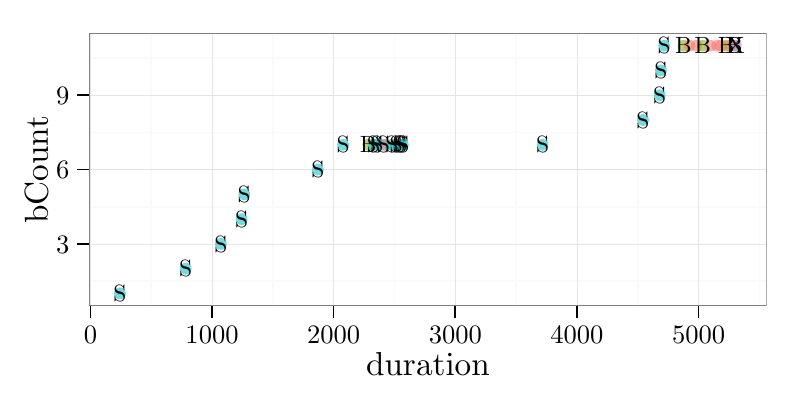 % Created by tikzDevice version 0.6.2 on 2013-04-30 04:23:15.923
% !TEX encoding = UTF-8 Unicode

\documentclass{article}
\nonstopmode

\usepackage{tikz}

\usepackage[active,tightpage,psfixbb]{preview}

\PreviewEnvironment{pgfpicture}

\setlength\PreviewBorder{0pt}

\newcommand{\SweaveOpts}[1]{}  % do not interfere with LaTeX
\newcommand{\SweaveInput}[1]{} % because they are not real TeX commands
\newcommand{\Sexpr}[1]{}       % will only be parsed by R


%Change "article" to "report" to get rid of page number on title page
\usepackage{amsmath,amsfonts,amsthm,amssymb}
\usepackage{tikz}
\usetikzlibrary{backgrounds}
\usepackage{setspace}
\usepackage{Tabbing}
\usepackage{fancyhdr}
\usepackage{lastpage}
\usepackage{lstlinebgrd}
\usepackage{extramarks}
\usepackage{longtable}
\usepackage{chngpage}
\usepackage{soul,color}
\usepackage{color}
\usepackage{graphicx,float,wrapfig}
\usepackage{amsmath,amssymb, rotating}
%\usepackage{minted}
\usepackage{epsfig}
\usepackage{animate}
\usepackage{array}
\usepackage{graphics, color}
\usepackage{graphicx}
\usepackage{epsfig}
\usepackage{setspace}
\usepackage{verbatim}
\usepackage{url}
\usepackage[margin=1.0in]{geometry}

\definecolor{knitrfg}{rgb}{0.2, 0.2, 0.2}
\newcommand{\blue}[1]{{\color{blue} #1}}
\newcommand{\red}[1]{{\color{red} #1}}
\newcommand{\distas}[1]{%
  \savebox{\mybox}{\hbox{\kern3pt$\scriptstyle#1$\kern3pt}}%
  \savebox{\mysim}{\hbox{$\sim$}}%
  \mathbin{\overset{#1}{\kern\z \resizebox{\wd\mybox}{\ht\mysim}{$\sim$}}}%
}
\newcommand{\mytilde}{\raise.17ex\hbox{$\scriptstyle\mathtt{\sim}$}} 

% In case you need to adjust margins:
\topmargin=-0.45in      %
\evensidemargin=0in     %
\oddsidemargin=0in      %
\textwidth=6.5in        %
\textheight=9.0in       %
\headsep=0.25in         %

%Course Information
\newcommand{\Semester}{April and May 2013}
\newcommand{\CourseShort}{DMC 2013}
\newcommand{\CourseLong}{Data Mining Cup Competition 2013}

%Instructor Information
\newcommand{\InstructorLong}{Iowa State University of Science and Technology}
\newcommand{\InstructorShort}{ISU}

%My Information
\newcommand{\WritersLong}{Corey Lanker, Fangfang Liu, Jia Liu, Ian Mouzon, Wei Zhang, Wen Zhou}
\newcommand{\WritersShort}{Lanker, Liu, Liu, Mouzon, Zhang, Zhou}
\newcommand{\WritersContact}{\blue{imouzon@iastate.edu}}

%Homework Information
\newcommand{\homeworkTitle}{Prediction of Orders}
\newcommand{\homeworkDueDate}{April and May 2013}
\newcommand{\homeworkCreationDate}{\date{}}
\newcommand{\homeworkTopics}{}

% Setup the header and footer
\pagestyle{fancy}                                                       %
\lhead{\CourseShort:  \InstructorShort}                                                 %
\chead{\homeworkTitle}  %
\rhead{\WritersShort \firstxmark}                                                     %
\lfoot{\lastxmark}                                                      %
\cfoot{}                                                                %
\rfoot{Page\ \thepage\ of\ \pageref{LastPage}}                          %
\renewcommand\headrulewidth{0.4pt}                                      %
\renewcommand\footrulewidth{0.4pt}                                      %

%%%% FANCY QUOTES %%%
\makeatletter
\tikzset{%
  fancy quotes/.style={
    text width=\fq@width pt,
    align=justify,
    inner sep=1em,
    anchor=north west,
    minimum width=\textwidth,
  },
  fancy quotes width/.initial={.8\textwidth},
  fancy quotes marks/.style={
    scale=8,
    text=white,
    inner sep=0pt,
  },
  fancy quotes opening/.style={
    fancy quotes marks,
  },
  fancy quotes closing/.style={
    fancy quotes marks,
  },
  fancy quotes background/.style={
    show background rectangle,
    inner frame xsep=0pt,
    background rectangle/.style={
      fill=gray!25,
      rounded corners,
    },
  }
}

\newenvironment{fancyquotes}[1][]{%
\noindent
\tikzpicture[fancy quotes background]
\node[fancy quotes opening,anchor=north west] (fq@ul) at (0,0) {``};
\tikz@scan@one@point\pgfutil@firstofone(fq@ul.east)
\pgfmathsetmacro{\fq@width}{\textwidth - 2*\pgf@x}
\node[fancy quotes,#1] (fq@txt) at (fq@ul.north west) \bgroup}
{\egroup;
\node[overlay,fancy quotes closing,anchor=east] at (fq@txt.south east) {''};
\endtikzpicture}
\makeatother
%%% End of fancy quotes


\begin{document}

\begin{tikzpicture}[x=1pt,y=1pt]
\definecolor[named]{drawColor}{rgb}{0.00,0.00,0.00}
\definecolor[named]{fillColor}{rgb}{1.00,1.00,1.00}
\fill[color=fillColor,fill opacity=0.00,] (0,0) rectangle (289.08,144.54);
\begin{scope}
\path[clip] (  0.00,  0.00) rectangle (289.08,144.54);
\definecolor[named]{drawColor}{rgb}{1.00,1.00,1.00}
\definecolor[named]{fillColor}{rgb}{1.00,1.00,1.00}
\end{scope}
\begin{scope}
\path[clip] (  0.00,  0.00) rectangle (289.08,144.54);
\definecolor[named]{drawColor}{rgb}{1.00,1.00,1.00}
\definecolor[named]{fillColor}{rgb}{1.00,1.00,1.00}

\draw[color=drawColor,line width= 0.6pt,line cap=round,line join=round,fill=fillColor,] (  0.00,  0.00) rectangle (289.08,144.54);
\end{scope}
\begin{scope}
\path[clip] (  0.00,  0.00) rectangle (289.08,144.54);
\definecolor[named]{drawColor}{rgb}{1.00,1.00,1.00}
\definecolor[named]{fillColor}{rgb}{1.00,1.00,1.00}
\end{scope}
\begin{scope}
\path[clip] (  0.00,  0.00) rectangle (289.08,144.54);
\definecolor[named]{drawColor}{rgb}{1.00,1.00,1.00}
\definecolor[named]{fillColor}{rgb}{1.00,1.00,1.00}
\end{scope}
\begin{scope}
\path[clip] (  0.00,  0.00) rectangle (289.08,144.54);
\definecolor[named]{drawColor}{rgb}{1.00,1.00,1.00}
\definecolor[named]{fillColor}{rgb}{1.00,1.00,1.00}
\end{scope}
\begin{scope}
\path[clip] ( 32.22, 34.03) rectangle (277.04,132.49);
\definecolor[named]{drawColor}{rgb}{1.00,1.00,1.00}
\definecolor[named]{fillColor}{rgb}{1.00,1.00,1.00}

\draw[fill=fillColor,draw opacity=0.00,] ( 32.22, 34.03) rectangle (277.03,132.50);
\definecolor[named]{drawColor}{rgb}{0.98,0.98,0.98}

\draw[color=drawColor,line width= 0.6pt,line join=round,fill opacity=0.00,] ( 32.22, 42.99) --
	(277.04, 42.99);

\draw[color=drawColor,line width= 0.6pt,line join=round,fill opacity=0.00,] ( 32.22, 69.84) --
	(277.04, 69.84);

\draw[color=drawColor,line width= 0.6pt,line join=round,fill opacity=0.00,] ( 32.22, 96.69) --
	(277.04, 96.69);

\draw[color=drawColor,line width= 0.6pt,line join=round,fill opacity=0.00,] ( 32.22,123.54) --
	(277.04,123.54);

\draw[color=drawColor,line width= 0.6pt,line join=round,fill opacity=0.00,] ( 54.65, 34.03) --
	( 54.65,132.49);

\draw[color=drawColor,line width= 0.6pt,line join=round,fill opacity=0.00,] ( 98.60, 34.03) --
	( 98.60,132.49);

\draw[color=drawColor,line width= 0.6pt,line join=round,fill opacity=0.00,] (142.55, 34.03) --
	(142.55,132.49);

\draw[color=drawColor,line width= 0.6pt,line join=round,fill opacity=0.00,] (186.50, 34.03) --
	(186.50,132.49);

\draw[color=drawColor,line width= 0.6pt,line join=round,fill opacity=0.00,] (230.46, 34.03) --
	(230.46,132.49);

\draw[color=drawColor,line width= 0.6pt,line join=round,fill opacity=0.00,] (274.41, 34.03) --
	(274.41,132.49);
\definecolor[named]{drawColor}{rgb}{0.90,0.90,0.90}

\draw[color=drawColor,line width= 0.2pt,line join=round,fill opacity=0.00,] ( 32.22, 56.41) --
	(277.04, 56.41);

\draw[color=drawColor,line width= 0.2pt,line join=round,fill opacity=0.00,] ( 32.22, 83.26) --
	(277.04, 83.26);

\draw[color=drawColor,line width= 0.2pt,line join=round,fill opacity=0.00,] ( 32.22,110.12) --
	(277.04,110.12);

\draw[color=drawColor,line width= 0.2pt,line join=round,fill opacity=0.00,] ( 32.67, 34.03) --
	( 32.67,132.49);

\draw[color=drawColor,line width= 0.2pt,line join=round,fill opacity=0.00,] ( 76.62, 34.03) --
	( 76.62,132.49);

\draw[color=drawColor,line width= 0.2pt,line join=round,fill opacity=0.00,] (120.57, 34.03) --
	(120.57,132.49);

\draw[color=drawColor,line width= 0.2pt,line join=round,fill opacity=0.00,] (164.53, 34.03) --
	(164.53,132.49);

\draw[color=drawColor,line width= 0.2pt,line join=round,fill opacity=0.00,] (208.48, 34.03) --
	(208.48,132.49);

\draw[color=drawColor,line width= 0.2pt,line join=round,fill opacity=0.00,] (252.43, 34.03) --
	(252.43,132.49);
\definecolor[named]{fillColor}{rgb}{0.00,0.75,0.77}

\draw[fill=fillColor,fill opacity=0.55,draw opacity=0.00,] ( 43.35, 38.51) circle (  2.13);

\draw[fill=fillColor,fill opacity=0.55,draw opacity=0.00,] ( 67.11, 47.46) circle (  2.13);

\draw[fill=fillColor,fill opacity=0.55,draw opacity=0.00,] ( 79.81, 56.41) circle (  2.13);

\draw[fill=fillColor,fill opacity=0.55,draw opacity=0.00,] ( 87.31, 65.36) circle (  2.13);

\draw[fill=fillColor,fill opacity=0.55,draw opacity=0.00,] ( 88.27, 74.31) circle (  2.13);

\draw[fill=fillColor,fill opacity=0.55,draw opacity=0.00,] (114.85, 83.26) circle (  2.13);

\draw[fill=fillColor,fill opacity=0.55,draw opacity=0.00,] (123.98, 92.22) circle (  2.13);
\definecolor[named]{fillColor}{rgb}{0.49,0.68,0.00}

\draw[fill=fillColor,fill opacity=0.55,draw opacity=0.00,] (133.07, 92.22) circle (  2.13);
\definecolor[named]{fillColor}{rgb}{0.00,0.75,0.77}

\draw[fill=fillColor,fill opacity=0.55,draw opacity=0.00,] (134.93, 92.22) circle (  2.13);

\draw[fill=fillColor,fill opacity=0.55,draw opacity=0.00,] (136.22, 92.22) circle (  2.13);

\draw[fill=fillColor,fill opacity=0.55,draw opacity=0.00,] (138.50, 92.22) circle (  2.13);
\definecolor[named]{fillColor}{rgb}{0.97,0.46,0.43}

\draw[fill=fillColor,fill opacity=0.55,draw opacity=0.00,] (139.48, 92.22) circle (  2.13);
\definecolor[named]{fillColor}{rgb}{0.00,0.75,0.77}

\draw[fill=fillColor,fill opacity=0.55,draw opacity=0.00,] (141.59, 92.22) circle (  2.13);

\draw[fill=fillColor,fill opacity=0.55,draw opacity=0.00,] (143.16, 92.22) circle (  2.13);

\draw[fill=fillColor,fill opacity=0.55,draw opacity=0.00,] (144.24, 92.22) circle (  2.13);

\draw[fill=fillColor,fill opacity=0.55,draw opacity=0.00,] (144.87, 92.22) circle (  2.13);

\draw[fill=fillColor,fill opacity=0.55,draw opacity=0.00,] (145.57, 92.22) circle (  2.13);

\draw[fill=fillColor,fill opacity=0.55,draw opacity=0.00,] (196.07, 92.22) circle (  2.13);

\draw[fill=fillColor,fill opacity=0.55,draw opacity=0.00,] (232.36,101.17) circle (  2.13);

\draw[fill=fillColor,fill opacity=0.55,draw opacity=0.00,] (238.37,110.12) circle (  2.13);

\draw[fill=fillColor,fill opacity=0.55,draw opacity=0.00,] (238.82,119.07) circle (  2.13);

\draw[fill=fillColor,fill opacity=0.55,draw opacity=0.00,] (239.99,128.02) circle (  2.13);
\definecolor[named]{fillColor}{rgb}{0.49,0.68,0.00}

\draw[fill=fillColor,fill opacity=0.55,draw opacity=0.00,] (246.99,128.02) circle (  2.13);
\definecolor[named]{fillColor}{rgb}{0.97,0.46,0.43}

\draw[fill=fillColor,fill opacity=0.55,draw opacity=0.00,] (249.16,128.02) circle (  2.13);

\draw[fill=fillColor,fill opacity=0.55,draw opacity=0.00,] (251.67,128.02) circle (  2.13);
\definecolor[named]{fillColor}{rgb}{0.49,0.68,0.00}

\draw[fill=fillColor,fill opacity=0.55,draw opacity=0.00,] (253.91,128.02) circle (  2.13);
\definecolor[named]{fillColor}{rgb}{0.97,0.46,0.43}

\draw[fill=fillColor,fill opacity=0.55,draw opacity=0.00,] (256.67,128.02) circle (  2.13);

\draw[fill=fillColor,fill opacity=0.55,draw opacity=0.00,] (259.13,128.02) circle (  2.13);

\draw[fill=fillColor,fill opacity=0.55,draw opacity=0.00,] (260.49,128.02) circle (  2.13);
\definecolor[named]{fillColor}{rgb}{0.49,0.68,0.00}

\draw[fill=fillColor,fill opacity=0.55,draw opacity=0.00,] (262.44,128.02) circle (  2.13);
\definecolor[named]{fillColor}{rgb}{0.97,0.46,0.43}

\draw[fill=fillColor,fill opacity=0.55,draw opacity=0.00,] (263.89,128.02) circle (  2.13);
\definecolor[named]{fillColor}{rgb}{0.49,0.68,0.00}

\draw[fill=fillColor,fill opacity=0.55,draw opacity=0.00,] (265.33,128.02) circle (  2.13);
\definecolor[named]{fillColor}{rgb}{0.78,0.49,1.00}

\draw[fill=fillColor,fill opacity=0.55,draw opacity=0.00,] (265.91,128.02) circle (  2.13);
\definecolor[named]{drawColor}{rgb}{0.00,0.00,0.00}

\node[color=drawColor,anchor=base,inner sep=0pt, outer sep=0pt, scale=  0.85] at ( 43.35, 35.58) {S};

\node[color=drawColor,anchor=base,inner sep=0pt, outer sep=0pt, scale=  0.85] at ( 67.11, 44.53) {S};

\node[color=drawColor,anchor=base,inner sep=0pt, outer sep=0pt, scale=  0.85] at ( 79.81, 53.48) {S};

\node[color=drawColor,anchor=base,inner sep=0pt, outer sep=0pt, scale=  0.85] at ( 87.31, 62.43) {S};

\node[color=drawColor,anchor=base,inner sep=0pt, outer sep=0pt, scale=  0.85] at ( 88.27, 71.39) {S};

\node[color=drawColor,anchor=base,inner sep=0pt, outer sep=0pt, scale=  0.85] at (114.85, 80.34) {S};

\node[color=drawColor,anchor=base,inner sep=0pt, outer sep=0pt, scale=  0.85] at (123.98, 89.29) {S};

\node[color=drawColor,anchor=base,inner sep=0pt, outer sep=0pt, scale=  0.85] at (133.07, 89.29) {B};

\node[color=drawColor,anchor=base,inner sep=0pt, outer sep=0pt, scale=  0.85] at (134.93, 89.29) {S};

\node[color=drawColor,anchor=base,inner sep=0pt, outer sep=0pt, scale=  0.85] at (136.22, 89.29) {S};

\node[color=drawColor,anchor=base,inner sep=0pt, outer sep=0pt, scale=  0.85] at (138.50, 89.29) {S};

\node[color=drawColor,anchor=base,inner sep=0pt, outer sep=0pt, scale=  0.85] at (141.59, 89.29) {S};

\node[color=drawColor,anchor=base,inner sep=0pt, outer sep=0pt, scale=  0.85] at (143.16, 89.29) {S};

\node[color=drawColor,anchor=base,inner sep=0pt, outer sep=0pt, scale=  0.85] at (144.24, 89.29) {S};

\node[color=drawColor,anchor=base,inner sep=0pt, outer sep=0pt, scale=  0.85] at (144.87, 89.29) {S};

\node[color=drawColor,anchor=base,inner sep=0pt, outer sep=0pt, scale=  0.85] at (145.57, 89.29) {S};

\node[color=drawColor,anchor=base,inner sep=0pt, outer sep=0pt, scale=  0.85] at (196.07, 89.29) {S};

\node[color=drawColor,anchor=base,inner sep=0pt, outer sep=0pt, scale=  0.85] at (232.36, 98.24) {S};

\node[color=drawColor,anchor=base,inner sep=0pt, outer sep=0pt, scale=  0.85] at (238.37,107.19) {S};

\node[color=drawColor,anchor=base,inner sep=0pt, outer sep=0pt, scale=  0.85] at (238.82,116.14) {S};

\node[color=drawColor,anchor=base,inner sep=0pt, outer sep=0pt, scale=  0.85] at (239.99,125.09) {S};

\node[color=drawColor,anchor=base,inner sep=0pt, outer sep=0pt, scale=  0.85] at (246.99,125.09) {B};

\node[color=drawColor,anchor=base,inner sep=0pt, outer sep=0pt, scale=  0.85] at (253.91,125.09) {B};

\node[color=drawColor,anchor=base,inner sep=0pt, outer sep=0pt, scale=  0.85] at (262.44,125.09) {B};

\node[color=drawColor,anchor=base,inner sep=0pt, outer sep=0pt, scale=  0.85] at (265.33,125.09) {B};

\node[color=drawColor,anchor=base,inner sep=0pt, outer sep=0pt, scale=  0.85] at (265.91,125.09) {X};
\definecolor[named]{drawColor}{rgb}{0.50,0.50,0.50}

\draw[color=drawColor,line width= 0.6pt,line cap=round,line join=round,fill opacity=0.00,] ( 32.22, 34.03) rectangle (277.03,132.50);
\end{scope}
\begin{scope}
\path[clip] (  0.00,  0.00) rectangle (289.08,144.54);
\definecolor[named]{drawColor}{rgb}{1.00,1.00,1.00}
\definecolor[named]{fillColor}{rgb}{1.00,1.00,1.00}
\end{scope}
\begin{scope}
\path[clip] (  0.00,  0.00) rectangle (289.08,144.54);
\definecolor[named]{drawColor}{rgb}{1.00,1.00,1.00}
\definecolor[named]{fillColor}{rgb}{1.00,1.00,1.00}
\end{scope}
\begin{scope}
\path[clip] (  0.00,  0.00) rectangle (289.08,144.54);
\definecolor[named]{drawColor}{rgb}{1.00,1.00,1.00}
\definecolor[named]{fillColor}{rgb}{1.00,1.00,1.00}
\definecolor[named]{drawColor}{rgb}{0.00,0.00,0.00}

\node[color=drawColor,anchor=base east,inner sep=0pt, outer sep=0pt, scale=  0.96] at ( 25.11, 53.11) {3};

\node[color=drawColor,anchor=base east,inner sep=0pt, outer sep=0pt, scale=  0.96] at ( 25.11, 79.96) {6};

\node[color=drawColor,anchor=base east,inner sep=0pt, outer sep=0pt, scale=  0.96] at ( 25.11,106.81) {9};
\end{scope}
\begin{scope}
\path[clip] (  0.00,  0.00) rectangle (289.08,144.54);
\definecolor[named]{drawColor}{rgb}{1.00,1.00,1.00}
\definecolor[named]{fillColor}{rgb}{1.00,1.00,1.00}
\end{scope}
\begin{scope}
\path[clip] (  0.00,  0.00) rectangle (289.08,144.54);
\definecolor[named]{drawColor}{rgb}{1.00,1.00,1.00}
\definecolor[named]{fillColor}{rgb}{1.00,1.00,1.00}
\definecolor[named]{drawColor}{rgb}{0.00,0.00,0.00}

\draw[color=drawColor,line width= 0.6pt,line join=round,fill opacity=0.00,] ( 27.95, 56.41) --
	( 32.22, 56.41);

\draw[color=drawColor,line width= 0.6pt,line join=round,fill opacity=0.00,] ( 27.95, 83.26) --
	( 32.22, 83.26);

\draw[color=drawColor,line width= 0.6pt,line join=round,fill opacity=0.00,] ( 27.95,110.12) --
	( 32.22,110.12);
\end{scope}
\begin{scope}
\path[clip] (  0.00,  0.00) rectangle (289.08,144.54);
\definecolor[named]{drawColor}{rgb}{1.00,1.00,1.00}
\definecolor[named]{fillColor}{rgb}{1.00,1.00,1.00}
\end{scope}
\begin{scope}
\path[clip] (  0.00,  0.00) rectangle (289.08,144.54);
\definecolor[named]{drawColor}{rgb}{1.00,1.00,1.00}
\definecolor[named]{fillColor}{rgb}{1.00,1.00,1.00}
\end{scope}
\begin{scope}
\path[clip] (  0.00,  0.00) rectangle (289.08,144.54);
\definecolor[named]{drawColor}{rgb}{1.00,1.00,1.00}
\definecolor[named]{fillColor}{rgb}{1.00,1.00,1.00}
\end{scope}
\begin{scope}
\path[clip] (  0.00,  0.00) rectangle (289.08,144.54);
\definecolor[named]{drawColor}{rgb}{1.00,1.00,1.00}
\definecolor[named]{fillColor}{rgb}{1.00,1.00,1.00}
\end{scope}
\begin{scope}
\path[clip] (  0.00,  0.00) rectangle (289.08,144.54);
\definecolor[named]{drawColor}{rgb}{1.00,1.00,1.00}
\definecolor[named]{fillColor}{rgb}{1.00,1.00,1.00}
\end{scope}
\begin{scope}
\path[clip] (  0.00,  0.00) rectangle (289.08,144.54);
\definecolor[named]{drawColor}{rgb}{1.00,1.00,1.00}
\definecolor[named]{fillColor}{rgb}{1.00,1.00,1.00}
\definecolor[named]{drawColor}{rgb}{0.00,0.00,0.00}

\draw[color=drawColor,line width= 0.6pt,line join=round,fill opacity=0.00,] ( 32.67, 29.77) --
	( 32.67, 34.03);

\draw[color=drawColor,line width= 0.6pt,line join=round,fill opacity=0.00,] ( 76.62, 29.77) --
	( 76.62, 34.03);

\draw[color=drawColor,line width= 0.6pt,line join=round,fill opacity=0.00,] (120.57, 29.77) --
	(120.57, 34.03);

\draw[color=drawColor,line width= 0.6pt,line join=round,fill opacity=0.00,] (164.53, 29.77) --
	(164.53, 34.03);

\draw[color=drawColor,line width= 0.6pt,line join=round,fill opacity=0.00,] (208.48, 29.77) --
	(208.48, 34.03);

\draw[color=drawColor,line width= 0.6pt,line join=round,fill opacity=0.00,] (252.43, 29.77) --
	(252.43, 34.03);
\end{scope}
\begin{scope}
\path[clip] (  0.00,  0.00) rectangle (289.08,144.54);
\definecolor[named]{drawColor}{rgb}{1.00,1.00,1.00}
\definecolor[named]{fillColor}{rgb}{1.00,1.00,1.00}
\end{scope}
\begin{scope}
\path[clip] (  0.00,  0.00) rectangle (289.08,144.54);
\definecolor[named]{drawColor}{rgb}{1.00,1.00,1.00}
\definecolor[named]{fillColor}{rgb}{1.00,1.00,1.00}
\definecolor[named]{drawColor}{rgb}{0.00,0.00,0.00}

\node[color=drawColor,anchor=base,inner sep=0pt, outer sep=0pt, scale=  0.96] at ( 32.67, 20.31) {0};

\node[color=drawColor,anchor=base,inner sep=0pt, outer sep=0pt, scale=  0.96] at ( 76.62, 20.31) {1000};

\node[color=drawColor,anchor=base,inner sep=0pt, outer sep=0pt, scale=  0.96] at (120.57, 20.31) {2000};

\node[color=drawColor,anchor=base,inner sep=0pt, outer sep=0pt, scale=  0.96] at (164.53, 20.31) {3000};

\node[color=drawColor,anchor=base,inner sep=0pt, outer sep=0pt, scale=  0.96] at (208.48, 20.31) {4000};

\node[color=drawColor,anchor=base,inner sep=0pt, outer sep=0pt, scale=  0.96] at (252.43, 20.31) {5000};
\end{scope}
\begin{scope}
\path[clip] (  0.00,  0.00) rectangle (289.08,144.54);
\definecolor[named]{drawColor}{rgb}{1.00,1.00,1.00}
\definecolor[named]{fillColor}{rgb}{1.00,1.00,1.00}
\end{scope}
\begin{scope}
\path[clip] (  0.00,  0.00) rectangle (289.08,144.54);
\definecolor[named]{drawColor}{rgb}{1.00,1.00,1.00}
\definecolor[named]{fillColor}{rgb}{1.00,1.00,1.00}
\end{scope}
\begin{scope}
\path[clip] (  0.00,  0.00) rectangle (289.08,144.54);
\definecolor[named]{drawColor}{rgb}{1.00,1.00,1.00}
\definecolor[named]{fillColor}{rgb}{1.00,1.00,1.00}
\end{scope}
\begin{scope}
\path[clip] (  0.00,  0.00) rectangle (289.08,144.54);
\definecolor[named]{drawColor}{rgb}{1.00,1.00,1.00}
\definecolor[named]{fillColor}{rgb}{1.00,1.00,1.00}
\end{scope}
\begin{scope}
\path[clip] (  0.00,  0.00) rectangle (289.08,144.54);
\definecolor[named]{drawColor}{rgb}{1.00,1.00,1.00}
\definecolor[named]{fillColor}{rgb}{1.00,1.00,1.00}
\definecolor[named]{drawColor}{rgb}{0.00,0.00,0.00}

\node[color=drawColor,anchor=base,inner sep=0pt, outer sep=0pt, scale=  1.20] at (154.63,  9.03) {duration};
\end{scope}
\begin{scope}
\path[clip] (  0.00,  0.00) rectangle (289.08,144.54);
\definecolor[named]{drawColor}{rgb}{1.00,1.00,1.00}
\definecolor[named]{fillColor}{rgb}{1.00,1.00,1.00}
\end{scope}
\begin{scope}
\path[clip] (  0.00,  0.00) rectangle (289.08,144.54);
\definecolor[named]{drawColor}{rgb}{1.00,1.00,1.00}
\definecolor[named]{fillColor}{rgb}{1.00,1.00,1.00}
\definecolor[named]{drawColor}{rgb}{0.00,0.00,0.00}

\node[rotate= 90.00,color=drawColor,anchor=base,inner sep=0pt, outer sep=0pt, scale=  1.20] at ( 17.30, 83.26) {bCount};
\end{scope}
\begin{scope}
\path[clip] (  0.00,  0.00) rectangle (289.08,144.54);
\definecolor[named]{drawColor}{rgb}{1.00,1.00,1.00}
\definecolor[named]{fillColor}{rgb}{1.00,1.00,1.00}
\end{scope}
\begin{scope}
\path[clip] (  0.00,  0.00) rectangle (289.08,144.54);
\definecolor[named]{drawColor}{rgb}{1.00,1.00,1.00}
\definecolor[named]{fillColor}{rgb}{1.00,1.00,1.00}
\end{scope}
\begin{scope}
\path[clip] (  0.00,  0.00) rectangle (289.08,144.54);
\definecolor[named]{drawColor}{rgb}{1.00,1.00,1.00}
\definecolor[named]{fillColor}{rgb}{1.00,1.00,1.00}
\end{scope}
\begin{scope}
\path[clip] (  0.00,  0.00) rectangle (289.08,144.54);
\definecolor[named]{drawColor}{rgb}{1.00,1.00,1.00}
\definecolor[named]{fillColor}{rgb}{1.00,1.00,1.00}
\end{scope}
\end{tikzpicture}

\end{document}
